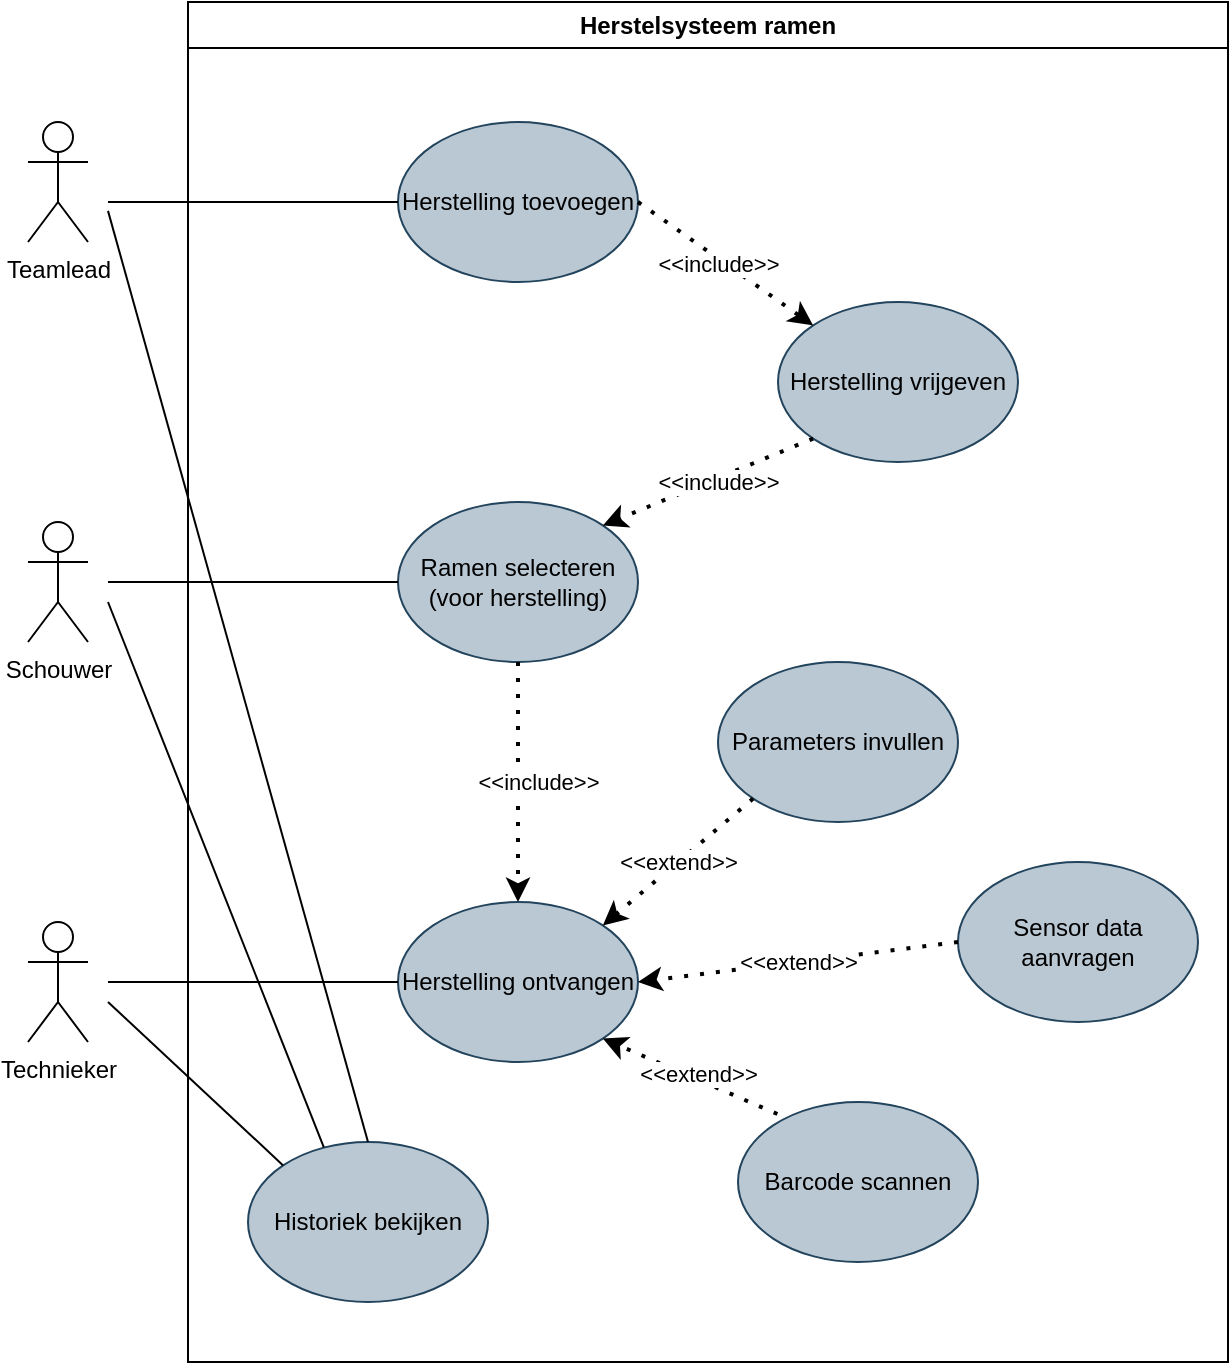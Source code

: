 <mxfile version="20.8.21" type="device"><diagram name="Page-1" id="SFaa76nzbuRQjHzjm0mf"><mxGraphModel dx="875" dy="451" grid="1" gridSize="10" guides="1" tooltips="1" connect="1" arrows="1" fold="1" page="1" pageScale="1" pageWidth="850" pageHeight="1100" math="0" shadow="0"><root><mxCell id="0"/><mxCell id="1" parent="0"/><mxCell id="wiOeonpd7HBe-ie65aex-3" value="Herstelsysteem ramen" style="swimlane;whiteSpace=wrap;html=1;fillColor=#FFFFFF;fillStyle=auto;labelBackgroundColor=none;" parent="1" vertex="1"><mxGeometry x="205" y="210" width="520" height="680" as="geometry"/></mxCell><mxCell id="4-VUsxkG5SbysW2b00kh-1" value="Herstelling toevoegen" style="ellipse;whiteSpace=wrap;html=1;fillColor=#bac8d3;strokeColor=#23445d;" parent="wiOeonpd7HBe-ie65aex-3" vertex="1"><mxGeometry x="105" y="60" width="120" height="80" as="geometry"/></mxCell><mxCell id="4-VUsxkG5SbysW2b00kh-5" value="Ramen selecteren (voor herstelling)" style="ellipse;whiteSpace=wrap;html=1;fillColor=#bac8d3;strokeColor=#23445d;" parent="wiOeonpd7HBe-ie65aex-3" vertex="1"><mxGeometry x="105" y="250" width="120" height="80" as="geometry"/></mxCell><mxCell id="NQuP_WBHmBV65_RI0yNZ-6" value="" style="endArrow=none;html=1;rounded=0;entryX=0;entryY=0.5;entryDx=0;entryDy=0;" parent="wiOeonpd7HBe-ie65aex-3" target="4-VUsxkG5SbysW2b00kh-1" edge="1"><mxGeometry width="50" height="50" relative="1" as="geometry"><mxPoint x="-40" y="100" as="sourcePoint"/><mxPoint x="40" y="140" as="targetPoint"/></mxGeometry></mxCell><mxCell id="NQuP_WBHmBV65_RI0yNZ-7" value="Herstelling vrijgeven" style="ellipse;whiteSpace=wrap;html=1;fillColor=#bac8d3;strokeColor=#23445d;" parent="wiOeonpd7HBe-ie65aex-3" vertex="1"><mxGeometry x="295" y="150" width="120" height="80" as="geometry"/></mxCell><mxCell id="NQuP_WBHmBV65_RI0yNZ-8" value="&amp;lt;&amp;lt;include&amp;gt;&amp;gt;" style="endArrow=classic;dashed=1;html=1;dashPattern=1 3;strokeWidth=2;rounded=0;exitX=1;exitY=0.5;exitDx=0;exitDy=0;entryX=0;entryY=0;entryDx=0;entryDy=0;startArrow=none;startFill=0;endFill=1;" parent="wiOeonpd7HBe-ie65aex-3" source="4-VUsxkG5SbysW2b00kh-1" target="NQuP_WBHmBV65_RI0yNZ-7" edge="1"><mxGeometry x="-0.067" y="-1" width="50" height="50" relative="1" as="geometry"><mxPoint x="325" y="200" as="sourcePoint"/><mxPoint x="375" y="150" as="targetPoint"/><mxPoint y="1" as="offset"/></mxGeometry></mxCell><mxCell id="NQuP_WBHmBV65_RI0yNZ-11" value="&amp;lt;&amp;lt;include&amp;gt;&amp;gt;" style="endArrow=classic;dashed=1;html=1;dashPattern=1 3;strokeWidth=2;rounded=0;exitX=0;exitY=1;exitDx=0;exitDy=0;entryX=1;entryY=0;entryDx=0;entryDy=0;startArrow=none;startFill=0;endFill=1;" parent="wiOeonpd7HBe-ie65aex-3" source="NQuP_WBHmBV65_RI0yNZ-7" target="4-VUsxkG5SbysW2b00kh-5" edge="1"><mxGeometry x="-0.081" y="2" width="50" height="50" relative="1" as="geometry"><mxPoint x="235" y="110" as="sourcePoint"/><mxPoint x="335" y="110" as="targetPoint"/><mxPoint as="offset"/></mxGeometry></mxCell><mxCell id="NQuP_WBHmBV65_RI0yNZ-12" value="&amp;lt;&amp;lt;include&amp;gt;&amp;gt;" style="endArrow=classic;dashed=1;html=1;dashPattern=1 3;strokeWidth=2;rounded=0;exitX=0.5;exitY=1;exitDx=0;exitDy=0;entryX=0.5;entryY=0;entryDx=0;entryDy=0;startArrow=none;startFill=0;endFill=1;" parent="wiOeonpd7HBe-ie65aex-3" source="4-VUsxkG5SbysW2b00kh-5" target="NQuP_WBHmBV65_RI0yNZ-13" edge="1"><mxGeometry y="10" width="50" height="50" relative="1" as="geometry"><mxPoint x="325" y="330" as="sourcePoint"/><mxPoint x="189" y="484" as="targetPoint"/><mxPoint as="offset"/></mxGeometry></mxCell><mxCell id="NQuP_WBHmBV65_RI0yNZ-13" value="Herstelling ontvangen" style="ellipse;whiteSpace=wrap;html=1;fillColor=#bac8d3;strokeColor=#23445d;" parent="wiOeonpd7HBe-ie65aex-3" vertex="1"><mxGeometry x="105" y="450" width="120" height="80" as="geometry"/></mxCell><mxCell id="4-VUsxkG5SbysW2b00kh-9" value="Barcode scannen" style="ellipse;whiteSpace=wrap;html=1;fillColor=#bac8d3;strokeColor=#23445d;" parent="wiOeonpd7HBe-ie65aex-3" vertex="1"><mxGeometry x="275" y="550" width="120" height="80" as="geometry"/></mxCell><mxCell id="4-VUsxkG5SbysW2b00kh-6" value="Sensor data aanvragen" style="ellipse;whiteSpace=wrap;html=1;fillColor=#bac8d3;strokeColor=#23445d;" parent="wiOeonpd7HBe-ie65aex-3" vertex="1"><mxGeometry x="385" y="430" width="120" height="80" as="geometry"/></mxCell><mxCell id="NQuP_WBHmBV65_RI0yNZ-15" value="Parameters invullen" style="ellipse;whiteSpace=wrap;html=1;fillColor=#bac8d3;strokeColor=#23445d;" parent="wiOeonpd7HBe-ie65aex-3" vertex="1"><mxGeometry x="265" y="330" width="120" height="80" as="geometry"/></mxCell><mxCell id="NQuP_WBHmBV65_RI0yNZ-16" value="&amp;lt;&amp;lt;extend&amp;gt;&amp;gt;" style="endArrow=classic;dashed=1;html=1;dashPattern=1 3;strokeWidth=2;rounded=0;exitX=0;exitY=1;exitDx=0;exitDy=0;entryX=1;entryY=0;entryDx=0;entryDy=0;startArrow=none;startFill=0;endFill=1;" parent="wiOeonpd7HBe-ie65aex-3" source="NQuP_WBHmBV65_RI0yNZ-15" target="NQuP_WBHmBV65_RI0yNZ-13" edge="1"><mxGeometry width="50" height="50" relative="1" as="geometry"><mxPoint x="255" y="295" as="sourcePoint"/><mxPoint x="255" y="505" as="targetPoint"/><mxPoint as="offset"/></mxGeometry></mxCell><mxCell id="NQuP_WBHmBV65_RI0yNZ-19" value="&amp;lt;&amp;lt;extend&amp;gt;&amp;gt;" style="endArrow=classic;dashed=1;html=1;dashPattern=1 3;strokeWidth=2;rounded=0;entryX=1;entryY=1;entryDx=0;entryDy=0;startArrow=none;startFill=0;endFill=1;exitX=0.164;exitY=0.075;exitDx=0;exitDy=0;exitPerimeter=0;" parent="wiOeonpd7HBe-ie65aex-3" source="4-VUsxkG5SbysW2b00kh-9" target="NQuP_WBHmBV65_RI0yNZ-13" edge="1"><mxGeometry x="-0.068" y="-3" width="50" height="50" relative="1" as="geometry"><mxPoint x="345" y="430" as="sourcePoint"/><mxPoint x="245" y="510" as="targetPoint"/><mxPoint as="offset"/></mxGeometry></mxCell><mxCell id="4-VUsxkG5SbysW2b00kh-2" value="Historiek bekijken" style="ellipse;whiteSpace=wrap;html=1;fillColor=#bac8d3;strokeColor=#23445d;" parent="wiOeonpd7HBe-ie65aex-3" vertex="1"><mxGeometry x="30" y="570" width="120" height="80" as="geometry"/></mxCell><mxCell id="NQuP_WBHmBV65_RI0yNZ-20" value="" style="endArrow=none;html=1;rounded=0;entryX=0;entryY=0;entryDx=0;entryDy=0;" parent="wiOeonpd7HBe-ie65aex-3" target="4-VUsxkG5SbysW2b00kh-2" edge="1"><mxGeometry width="50" height="50" relative="1" as="geometry"><mxPoint x="-40" y="500" as="sourcePoint"/><mxPoint x="70" y="530" as="targetPoint"/></mxGeometry></mxCell><mxCell id="wiOeonpd7HBe-ie65aex-4" value="Teamlead" style="shape=umlActor;verticalLabelPosition=bottom;verticalAlign=top;html=1;outlineConnect=0;" parent="1" vertex="1"><mxGeometry x="125" y="270" width="30" height="60" as="geometry"/></mxCell><mxCell id="NQuP_WBHmBV65_RI0yNZ-4" value="Schouwer" style="shape=umlActor;verticalLabelPosition=bottom;verticalAlign=top;html=1;outlineConnect=0;" parent="1" vertex="1"><mxGeometry x="125" y="470" width="30" height="60" as="geometry"/></mxCell><mxCell id="NQuP_WBHmBV65_RI0yNZ-5" value="Technieker" style="shape=umlActor;verticalLabelPosition=bottom;verticalAlign=top;html=1;outlineConnect=0;" parent="1" vertex="1"><mxGeometry x="125" y="670" width="30" height="60" as="geometry"/></mxCell><mxCell id="NQuP_WBHmBV65_RI0yNZ-9" value="" style="endArrow=none;html=1;rounded=0;entryX=0;entryY=0.5;entryDx=0;entryDy=0;" parent="1" target="4-VUsxkG5SbysW2b00kh-5" edge="1"><mxGeometry width="50" height="50" relative="1" as="geometry"><mxPoint x="165" y="500" as="sourcePoint"/><mxPoint x="525" y="500" as="targetPoint"/></mxGeometry></mxCell><mxCell id="NQuP_WBHmBV65_RI0yNZ-14" value="" style="endArrow=none;html=1;rounded=0;entryX=0;entryY=0.5;entryDx=0;entryDy=0;" parent="1" target="NQuP_WBHmBV65_RI0yNZ-13" edge="1"><mxGeometry width="50" height="50" relative="1" as="geometry"><mxPoint x="165" y="700" as="sourcePoint"/><mxPoint x="455" y="640" as="targetPoint"/></mxGeometry></mxCell><mxCell id="NQuP_WBHmBV65_RI0yNZ-18" value="&amp;lt;&amp;lt;extend&amp;gt;&amp;gt;" style="endArrow=classic;dashed=1;html=1;dashPattern=1 3;strokeWidth=2;rounded=0;exitX=0;exitY=0.5;exitDx=0;exitDy=0;startArrow=none;startFill=0;endFill=1;" parent="1" source="4-VUsxkG5SbysW2b00kh-6" edge="1"><mxGeometry width="50" height="50" relative="1" as="geometry"><mxPoint x="540" y="630" as="sourcePoint"/><mxPoint x="430" y="700" as="targetPoint"/><mxPoint as="offset"/></mxGeometry></mxCell><mxCell id="NQuP_WBHmBV65_RI0yNZ-21" value="" style="endArrow=none;html=1;rounded=0;entryX=0.316;entryY=0.033;entryDx=0;entryDy=0;entryPerimeter=0;" parent="1" target="4-VUsxkG5SbysW2b00kh-2" edge="1"><mxGeometry width="50" height="50" relative="1" as="geometry"><mxPoint x="165" y="510" as="sourcePoint"/><mxPoint x="295" y="780" as="targetPoint"/></mxGeometry></mxCell><mxCell id="NQuP_WBHmBV65_RI0yNZ-22" value="" style="endArrow=none;html=1;rounded=0;entryX=0.5;entryY=0;entryDx=0;entryDy=0;" parent="1" target="4-VUsxkG5SbysW2b00kh-2" edge="1"><mxGeometry width="50" height="50" relative="1" as="geometry"><mxPoint x="165" y="314.435" as="sourcePoint"/><mxPoint x="315" y="800" as="targetPoint"/></mxGeometry></mxCell></root></mxGraphModel></diagram></mxfile>